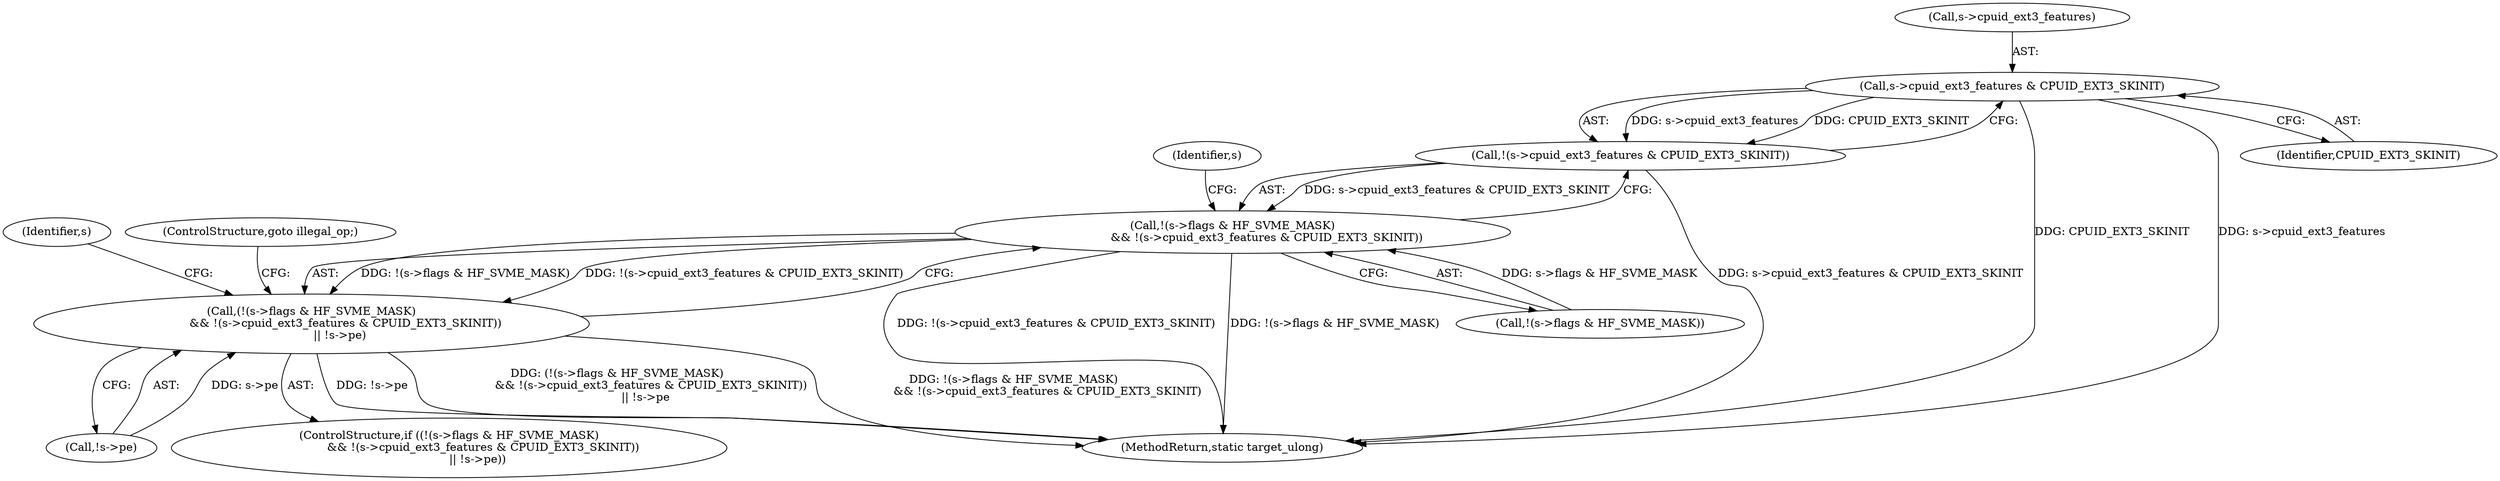 digraph "0_qemu_30663fd26c0307e414622c7a8607fbc04f92ec14@pointer" {
"1009033" [label="(Call,s->cpuid_ext3_features & CPUID_EXT3_SKINIT)"];
"1009032" [label="(Call,!(s->cpuid_ext3_features & CPUID_EXT3_SKINIT))"];
"1009025" [label="(Call,!(s->flags & HF_SVME_MASK)\n                   && !(s->cpuid_ext3_features & CPUID_EXT3_SKINIT))"];
"1009024" [label="(Call,(!(s->flags & HF_SVME_MASK)\n                   && !(s->cpuid_ext3_features & CPUID_EXT3_SKINIT))\n                || !s->pe)"];
"1009040" [label="(Identifier,s)"];
"1011840" [label="(MethodReturn,static target_ulong)"];
"1009026" [label="(Call,!(s->flags & HF_SVME_MASK))"];
"1009038" [label="(Call,!s->pe)"];
"1009047" [label="(Identifier,s)"];
"1009032" [label="(Call,!(s->cpuid_ext3_features & CPUID_EXT3_SKINIT))"];
"1009024" [label="(Call,(!(s->flags & HF_SVME_MASK)\n                   && !(s->cpuid_ext3_features & CPUID_EXT3_SKINIT))\n                || !s->pe)"];
"1009033" [label="(Call,s->cpuid_ext3_features & CPUID_EXT3_SKINIT)"];
"1009023" [label="(ControlStructure,if ((!(s->flags & HF_SVME_MASK)\n                   && !(s->cpuid_ext3_features & CPUID_EXT3_SKINIT))\n                || !s->pe))"];
"1009025" [label="(Call,!(s->flags & HF_SVME_MASK)\n                   && !(s->cpuid_ext3_features & CPUID_EXT3_SKINIT))"];
"1009037" [label="(Identifier,CPUID_EXT3_SKINIT)"];
"1009034" [label="(Call,s->cpuid_ext3_features)"];
"1009043" [label="(ControlStructure,goto illegal_op;)"];
"1009033" -> "1009032"  [label="AST: "];
"1009033" -> "1009037"  [label="CFG: "];
"1009034" -> "1009033"  [label="AST: "];
"1009037" -> "1009033"  [label="AST: "];
"1009032" -> "1009033"  [label="CFG: "];
"1009033" -> "1011840"  [label="DDG: CPUID_EXT3_SKINIT"];
"1009033" -> "1011840"  [label="DDG: s->cpuid_ext3_features"];
"1009033" -> "1009032"  [label="DDG: s->cpuid_ext3_features"];
"1009033" -> "1009032"  [label="DDG: CPUID_EXT3_SKINIT"];
"1009032" -> "1009025"  [label="AST: "];
"1009025" -> "1009032"  [label="CFG: "];
"1009032" -> "1011840"  [label="DDG: s->cpuid_ext3_features & CPUID_EXT3_SKINIT"];
"1009032" -> "1009025"  [label="DDG: s->cpuid_ext3_features & CPUID_EXT3_SKINIT"];
"1009025" -> "1009024"  [label="AST: "];
"1009025" -> "1009026"  [label="CFG: "];
"1009026" -> "1009025"  [label="AST: "];
"1009040" -> "1009025"  [label="CFG: "];
"1009024" -> "1009025"  [label="CFG: "];
"1009025" -> "1011840"  [label="DDG: !(s->cpuid_ext3_features & CPUID_EXT3_SKINIT)"];
"1009025" -> "1011840"  [label="DDG: !(s->flags & HF_SVME_MASK)"];
"1009025" -> "1009024"  [label="DDG: !(s->flags & HF_SVME_MASK)"];
"1009025" -> "1009024"  [label="DDG: !(s->cpuid_ext3_features & CPUID_EXT3_SKINIT)"];
"1009026" -> "1009025"  [label="DDG: s->flags & HF_SVME_MASK"];
"1009024" -> "1009023"  [label="AST: "];
"1009024" -> "1009038"  [label="CFG: "];
"1009038" -> "1009024"  [label="AST: "];
"1009043" -> "1009024"  [label="CFG: "];
"1009047" -> "1009024"  [label="CFG: "];
"1009024" -> "1011840"  [label="DDG: !s->pe"];
"1009024" -> "1011840"  [label="DDG: (!(s->flags & HF_SVME_MASK)\n                   && !(s->cpuid_ext3_features & CPUID_EXT3_SKINIT))\n                || !s->pe"];
"1009024" -> "1011840"  [label="DDG: !(s->flags & HF_SVME_MASK)\n                   && !(s->cpuid_ext3_features & CPUID_EXT3_SKINIT)"];
"1009038" -> "1009024"  [label="DDG: s->pe"];
}
